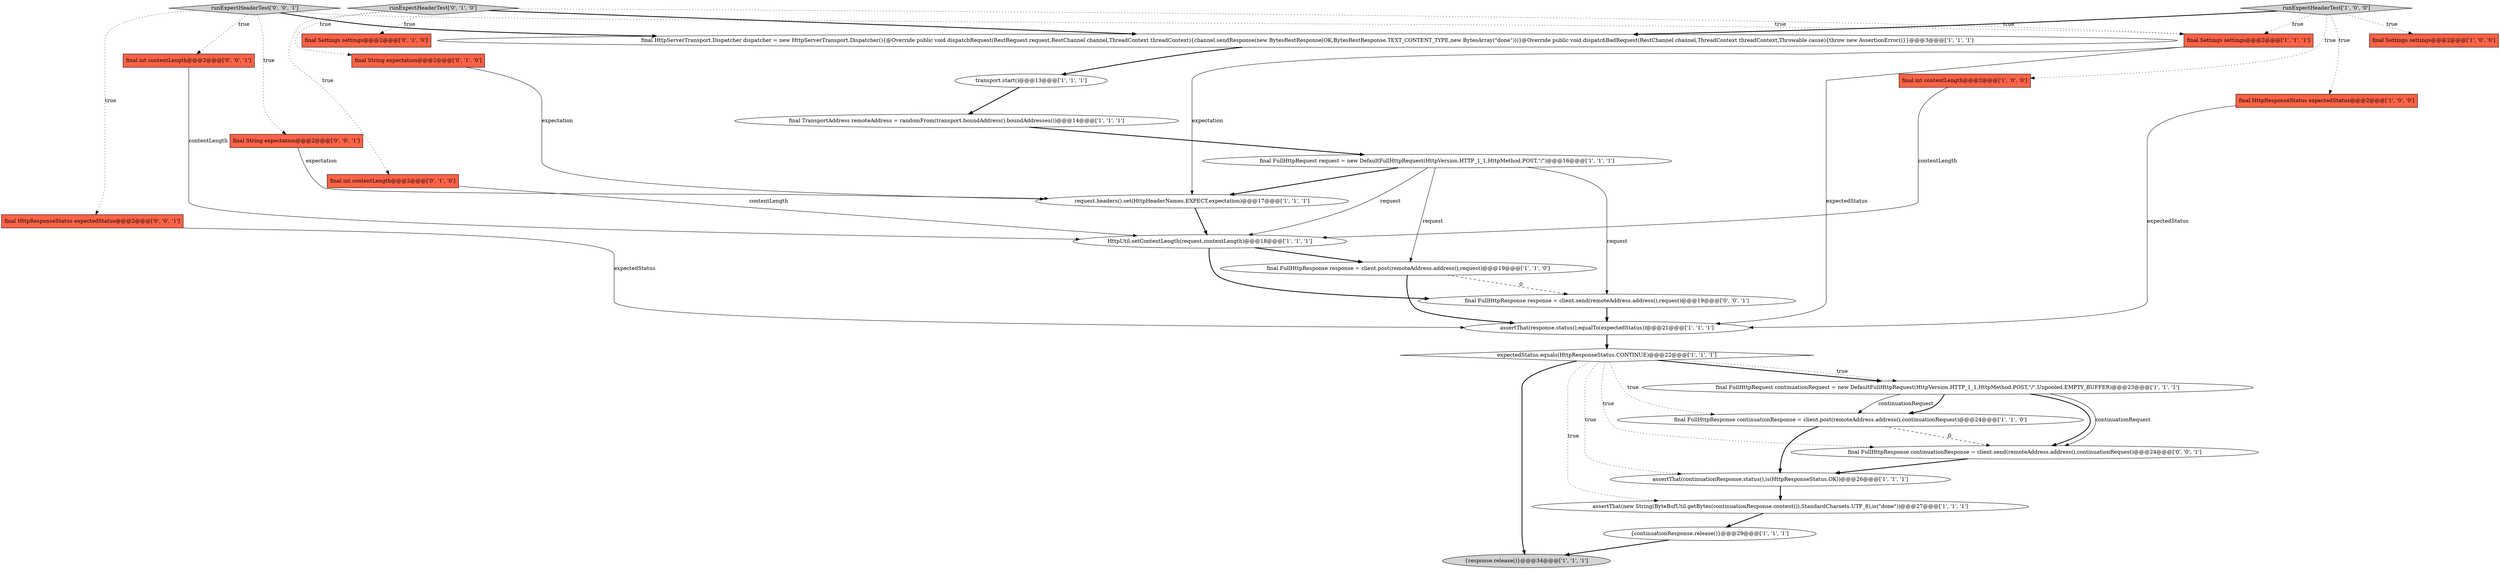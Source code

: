 digraph {
25 [style = filled, label = "final int contentLength@@@2@@@['0', '0', '1']", fillcolor = tomato, shape = box image = "AAA0AAABBB3BBB"];
7 [style = filled, label = "HttpUtil.setContentLength(request,contentLength)@@@18@@@['1', '1', '1']", fillcolor = white, shape = ellipse image = "AAA0AAABBB1BBB"];
26 [style = filled, label = "runExpectHeaderTest['0', '0', '1']", fillcolor = lightgray, shape = diamond image = "AAA0AAABBB3BBB"];
23 [style = filled, label = "runExpectHeaderTest['0', '1', '0']", fillcolor = lightgray, shape = diamond image = "AAA0AAABBB2BBB"];
20 [style = filled, label = "final Settings settings@@@2@@@['0', '1', '0']", fillcolor = tomato, shape = box image = "AAA0AAABBB2BBB"];
24 [style = filled, label = "final String expectation@@@2@@@['0', '0', '1']", fillcolor = tomato, shape = box image = "AAA0AAABBB3BBB"];
28 [style = filled, label = "final FullHttpResponse continuationResponse = client.send(remoteAddress.address(),continuationRequest)@@@24@@@['0', '0', '1']", fillcolor = white, shape = ellipse image = "AAA0AAABBB3BBB"];
13 [style = filled, label = "final FullHttpResponse continuationResponse = client.post(remoteAddress.address(),continuationRequest)@@@24@@@['1', '1', '0']", fillcolor = white, shape = ellipse image = "AAA0AAABBB1BBB"];
4 [style = filled, label = "final Settings settings@@@2@@@['1', '0', '0']", fillcolor = tomato, shape = box image = "AAA0AAABBB1BBB"];
19 [style = filled, label = "runExpectHeaderTest['1', '0', '0']", fillcolor = lightgray, shape = diamond image = "AAA0AAABBB1BBB"];
2 [style = filled, label = "final FullHttpResponse response = client.post(remoteAddress.address(),request)@@@19@@@['1', '1', '0']", fillcolor = white, shape = ellipse image = "AAA0AAABBB1BBB"];
17 [style = filled, label = "request.headers().set(HttpHeaderNames.EXPECT,expectation)@@@17@@@['1', '1', '1']", fillcolor = white, shape = ellipse image = "AAA0AAABBB1BBB"];
3 [style = filled, label = "assertThat(response.status(),equalTo(expectedStatus))@@@21@@@['1', '1', '1']", fillcolor = white, shape = ellipse image = "AAA0AAABBB1BBB"];
1 [style = filled, label = "final HttpServerTransport.Dispatcher dispatcher = new HttpServerTransport.Dispatcher(){@Override public void dispatchRequest(RestRequest request,RestChannel channel,ThreadContext threadContext){channel.sendResponse(new BytesRestResponse(OK,BytesRestResponse.TEXT_CONTENT_TYPE,new BytesArray(\"done\")))}@Override public void dispatchBadRequest(RestChannel channel,ThreadContext threadContext,Throwable cause){throw new AssertionError()}}@@@3@@@['1', '1', '1']", fillcolor = white, shape = ellipse image = "AAA0AAABBB1BBB"];
21 [style = filled, label = "final String expectation@@@2@@@['0', '1', '0']", fillcolor = tomato, shape = box image = "AAA0AAABBB2BBB"];
0 [style = filled, label = "final HttpResponseStatus expectedStatus@@@2@@@['1', '0', '0']", fillcolor = tomato, shape = box image = "AAA0AAABBB1BBB"];
9 [style = filled, label = "final FullHttpRequest request = new DefaultFullHttpRequest(HttpVersion.HTTP_1_1,HttpMethod.POST,\"/\")@@@16@@@['1', '1', '1']", fillcolor = white, shape = ellipse image = "AAA0AAABBB1BBB"];
8 [style = filled, label = "final TransportAddress remoteAddress = randomFrom(transport.boundAddress().boundAddresses())@@@14@@@['1', '1', '1']", fillcolor = white, shape = ellipse image = "AAA0AAABBB1BBB"];
11 [style = filled, label = "expectedStatus.equals(HttpResponseStatus.CONTINUE)@@@22@@@['1', '1', '1']", fillcolor = white, shape = diamond image = "AAA0AAABBB1BBB"];
22 [style = filled, label = "final int contentLength@@@2@@@['0', '1', '0']", fillcolor = tomato, shape = box image = "AAA0AAABBB2BBB"];
6 [style = filled, label = "{continuationResponse.release()}@@@29@@@['1', '1', '1']", fillcolor = white, shape = ellipse image = "AAA0AAABBB1BBB"];
18 [style = filled, label = "{response.release()}@@@34@@@['1', '1', '1']", fillcolor = lightgray, shape = ellipse image = "AAA0AAABBB1BBB"];
10 [style = filled, label = "transport.start()@@@13@@@['1', '1', '1']", fillcolor = white, shape = ellipse image = "AAA0AAABBB1BBB"];
5 [style = filled, label = "final int contentLength@@@2@@@['1', '0', '0']", fillcolor = tomato, shape = box image = "AAA0AAABBB1BBB"];
16 [style = filled, label = "assertThat(new String(ByteBufUtil.getBytes(continuationResponse.content()),StandardCharsets.UTF_8),is(\"done\"))@@@27@@@['1', '1', '1']", fillcolor = white, shape = ellipse image = "AAA0AAABBB1BBB"];
14 [style = filled, label = "assertThat(continuationResponse.status(),is(HttpResponseStatus.OK))@@@26@@@['1', '1', '1']", fillcolor = white, shape = ellipse image = "AAA0AAABBB1BBB"];
12 [style = filled, label = "final FullHttpRequest continuationRequest = new DefaultFullHttpRequest(HttpVersion.HTTP_1_1,HttpMethod.POST,\"/\",Unpooled.EMPTY_BUFFER)@@@23@@@['1', '1', '1']", fillcolor = white, shape = ellipse image = "AAA0AAABBB1BBB"];
15 [style = filled, label = "final Settings settings@@@2@@@['1', '1', '1']", fillcolor = tomato, shape = box image = "AAA0AAABBB1BBB"];
29 [style = filled, label = "final FullHttpResponse response = client.send(remoteAddress.address(),request)@@@19@@@['0', '0', '1']", fillcolor = white, shape = ellipse image = "AAA0AAABBB3BBB"];
27 [style = filled, label = "final HttpResponseStatus expectedStatus@@@2@@@['0', '0', '1']", fillcolor = tomato, shape = box image = "AAA0AAABBB3BBB"];
26->15 [style = dotted, label="true"];
19->0 [style = dotted, label="true"];
22->7 [style = solid, label="contentLength"];
6->18 [style = bold, label=""];
0->3 [style = solid, label="expectedStatus"];
12->28 [style = bold, label=""];
3->11 [style = bold, label=""];
29->3 [style = bold, label=""];
8->9 [style = bold, label=""];
11->12 [style = bold, label=""];
1->10 [style = bold, label=""];
14->16 [style = bold, label=""];
19->1 [style = bold, label=""];
5->7 [style = solid, label="contentLength"];
11->12 [style = dotted, label="true"];
23->1 [style = bold, label=""];
23->20 [style = dotted, label="true"];
26->25 [style = dotted, label="true"];
25->7 [style = solid, label="contentLength"];
24->17 [style = solid, label="expectation"];
10->8 [style = bold, label=""];
19->5 [style = dotted, label="true"];
23->15 [style = dotted, label="true"];
11->18 [style = bold, label=""];
11->28 [style = dotted, label="true"];
12->13 [style = solid, label="continuationRequest"];
12->13 [style = bold, label=""];
2->3 [style = bold, label=""];
19->4 [style = dotted, label="true"];
11->16 [style = dotted, label="true"];
23->22 [style = dotted, label="true"];
9->2 [style = solid, label="request"];
27->3 [style = solid, label="expectedStatus"];
26->24 [style = dotted, label="true"];
11->14 [style = dotted, label="true"];
23->21 [style = dotted, label="true"];
9->29 [style = solid, label="request"];
9->17 [style = bold, label=""];
26->1 [style = bold, label=""];
19->15 [style = dotted, label="true"];
7->29 [style = bold, label=""];
16->6 [style = bold, label=""];
2->29 [style = dashed, label="0"];
15->3 [style = solid, label="expectedStatus"];
21->17 [style = solid, label="expectation"];
26->27 [style = dotted, label="true"];
17->7 [style = bold, label=""];
13->14 [style = bold, label=""];
28->14 [style = bold, label=""];
15->17 [style = solid, label="expectation"];
11->13 [style = dotted, label="true"];
12->28 [style = solid, label="continuationRequest"];
13->28 [style = dashed, label="0"];
9->7 [style = solid, label="request"];
7->2 [style = bold, label=""];
}
